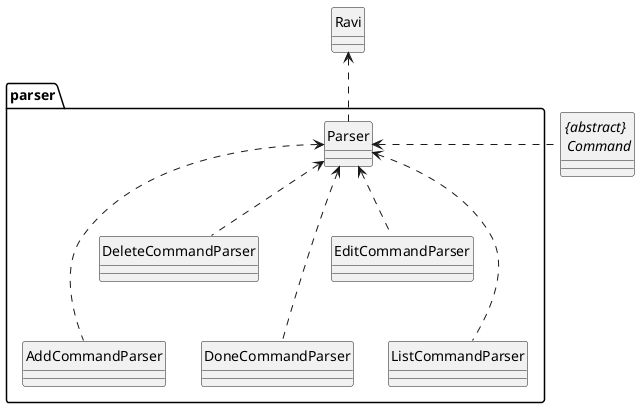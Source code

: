 @startuml

hide circle
skinparam classAttributeIconSize 0

class Ravi
abstract class "{abstract} \n Command"
package parser {
    class Parser
    class AddCommandParser
    class DeleteCommandParser
    class DoneCommandParser
    class EditCommandParser
    class ListCommandParser
}
Ravi <.. Parser
Parser <. "{abstract} \n Command"
Parser <... AddCommandParser
Parser <.. DeleteCommandParser
Parser <... DoneCommandParser
Parser <.. EditCommandParser
Parser <... ListCommandParser

@enduml
